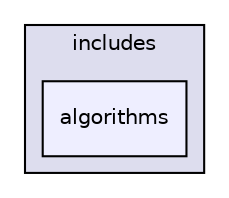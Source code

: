 digraph "source/includes/algorithms" {
  compound=true
  node [ fontsize="10", fontname="Helvetica"];
  edge [ labelfontsize="10", labelfontname="Helvetica"];
  subgraph clusterdir_c9f89f587e7e777be723ee48a3df5844 {
    graph [ bgcolor="#ddddee", pencolor="black", label="includes" fontname="Helvetica", fontsize="10", URL="dir_c9f89f587e7e777be723ee48a3df5844.html"]
  dir_f4ea19dae3145d7ac35840ce25c9cbc9 [shape=box, label="algorithms", style="filled", fillcolor="#eeeeff", pencolor="black", URL="dir_f4ea19dae3145d7ac35840ce25c9cbc9.html"];
  }
}
